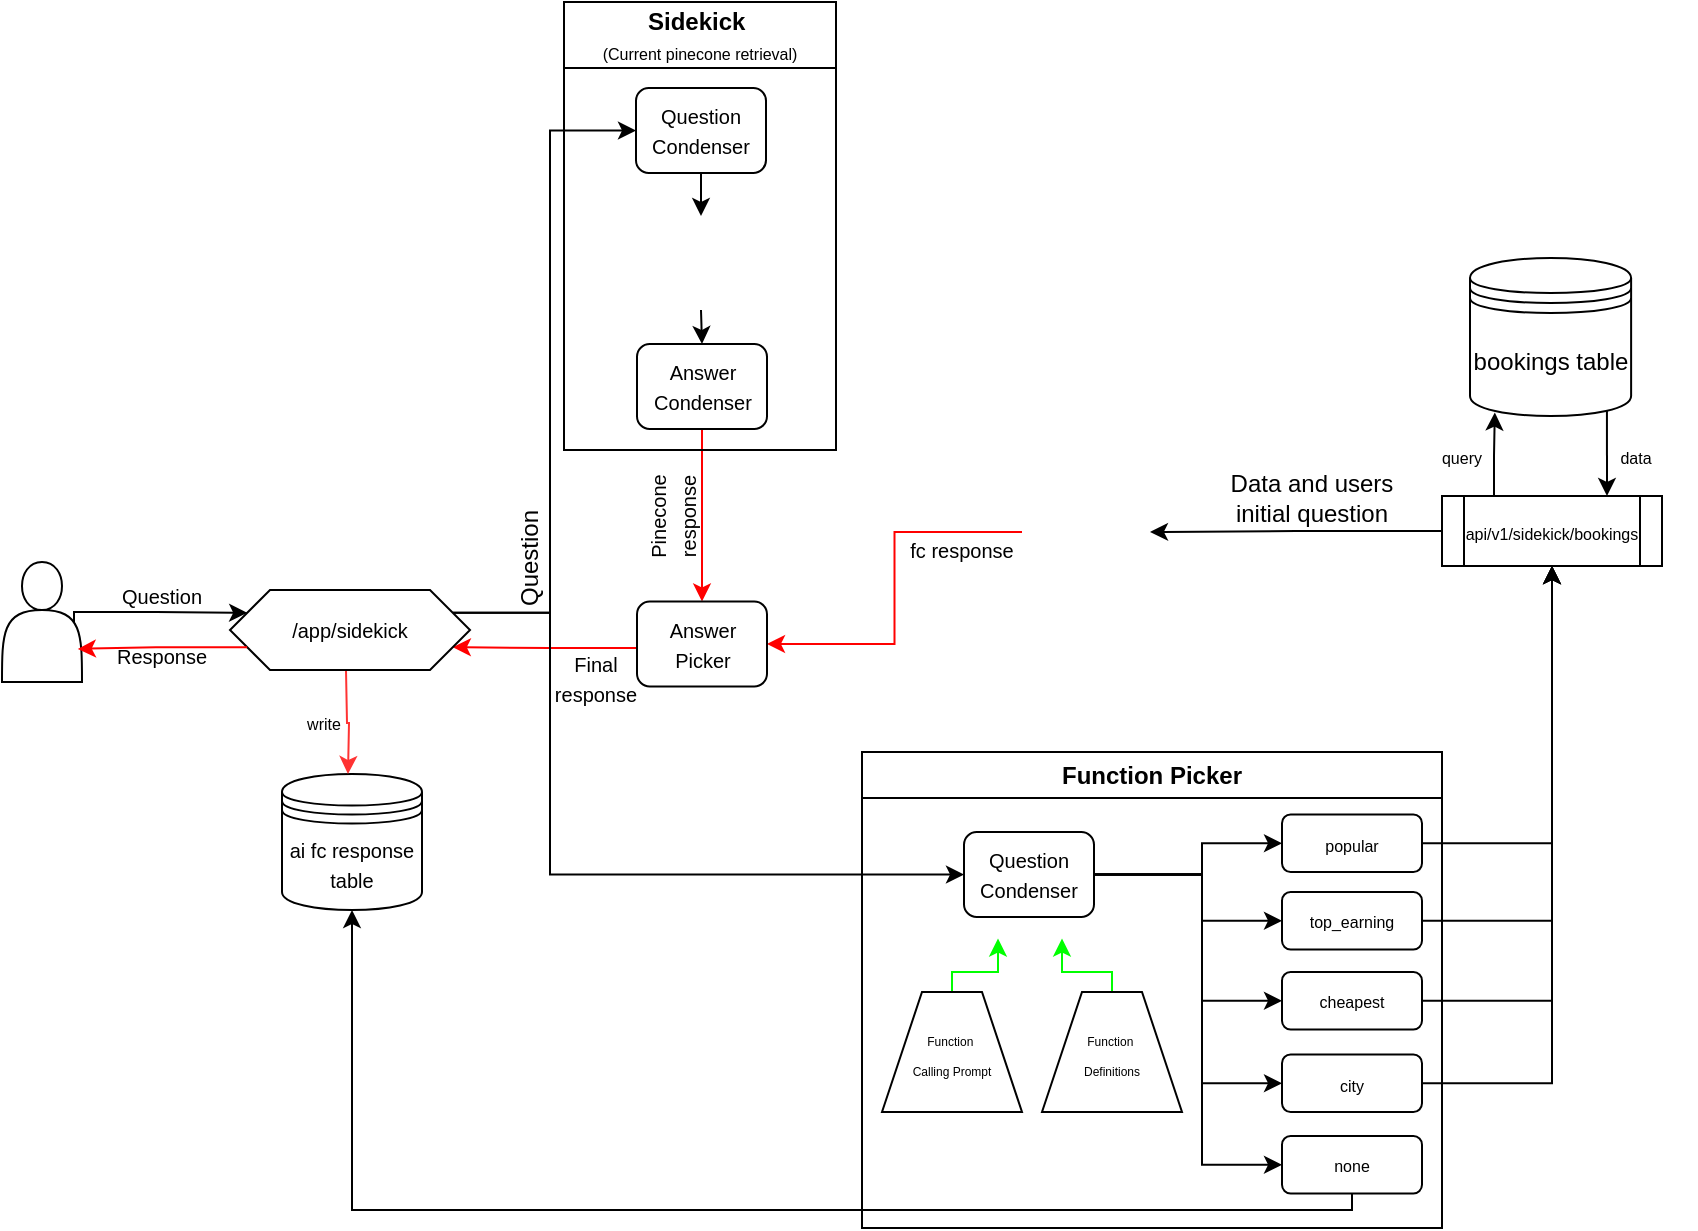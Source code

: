 <mxfile version="24.7.17">
  <diagram name="Page-1" id="4YmZyQZjIP5sQ3Si4yrQ">
    <mxGraphModel dx="1674" dy="795" grid="0" gridSize="10" guides="1" tooltips="1" connect="1" arrows="1" fold="1" page="1" pageScale="1" pageWidth="850" pageHeight="1100" math="0" shadow="0">
      <root>
        <mxCell id="0" />
        <mxCell id="1" parent="0" />
        <mxCell id="_e7MmEAMhu7DJjZbA9UY-112" style="edgeStyle=orthogonalEdgeStyle;rounded=0;orthogonalLoop=1;jettySize=auto;html=1;exitX=0.9;exitY=0.5;exitDx=0;exitDy=0;exitPerimeter=0;entryX=0;entryY=0.25;entryDx=0;entryDy=0;" parent="1" source="_e7MmEAMhu7DJjZbA9UY-1" target="_e7MmEAMhu7DJjZbA9UY-101" edge="1">
          <mxGeometry relative="1" as="geometry">
            <Array as="points">
              <mxPoint x="42" y="552" />
              <mxPoint x="83" y="552" />
            </Array>
          </mxGeometry>
        </mxCell>
        <mxCell id="_e7MmEAMhu7DJjZbA9UY-1" value="" style="shape=actor;whiteSpace=wrap;html=1;" parent="1" vertex="1">
          <mxGeometry x="6" y="527" width="40" height="60" as="geometry" />
        </mxCell>
        <mxCell id="_e7MmEAMhu7DJjZbA9UY-96" style="edgeStyle=orthogonalEdgeStyle;rounded=0;orthogonalLoop=1;jettySize=auto;html=1;exitX=0.5;exitY=1;exitDx=0;exitDy=0;entryX=0.5;entryY=0;entryDx=0;entryDy=0;strokeColor=#FF0000;" parent="1" source="bMyqdEgWcWK_Rs5ooFLy-15" target="_e7MmEAMhu7DJjZbA9UY-95" edge="1">
          <mxGeometry relative="1" as="geometry">
            <mxPoint x="356" y="470" as="sourcePoint" />
          </mxGeometry>
        </mxCell>
        <mxCell id="_e7MmEAMhu7DJjZbA9UY-41" style="edgeStyle=orthogonalEdgeStyle;rounded=0;orthogonalLoop=1;jettySize=auto;html=1;exitX=1;exitY=0.25;exitDx=0;exitDy=0;entryX=0;entryY=0.5;entryDx=0;entryDy=0;" parent="1" source="_e7MmEAMhu7DJjZbA9UY-101" target="bMyqdEgWcWK_Rs5ooFLy-11" edge="1">
          <mxGeometry relative="1" as="geometry">
            <mxPoint x="267.429" y="551.429" as="sourcePoint" />
            <Array as="points">
              <mxPoint x="280" y="552" />
              <mxPoint x="280" y="311" />
            </Array>
            <mxPoint x="296" y="440" as="targetPoint" />
          </mxGeometry>
        </mxCell>
        <mxCell id="_e7MmEAMhu7DJjZbA9UY-44" value="Question" style="text;html=1;align=center;verticalAlign=middle;whiteSpace=wrap;rounded=0;rotation=-90;" parent="1" vertex="1">
          <mxGeometry x="240" y="510" width="60" height="30" as="geometry" />
        </mxCell>
        <mxCell id="_e7MmEAMhu7DJjZbA9UY-45" value="&lt;font style=&quot;font-size: 10px;&quot;&gt;Pinecone response&lt;/font&gt;" style="text;html=1;align=center;verticalAlign=middle;whiteSpace=wrap;rounded=0;rotation=-90;" parent="1" vertex="1">
          <mxGeometry x="311" y="489" width="60" height="30" as="geometry" />
        </mxCell>
        <mxCell id="_e7MmEAMhu7DJjZbA9UY-54" value="Function Picker" style="swimlane;whiteSpace=wrap;html=1;" parent="1" vertex="1">
          <mxGeometry x="436" y="622" width="290" height="238" as="geometry" />
        </mxCell>
        <mxCell id="_e7MmEAMhu7DJjZbA9UY-65" style="edgeStyle=orthogonalEdgeStyle;rounded=0;orthogonalLoop=1;jettySize=auto;html=1;exitX=1;exitY=0.5;exitDx=0;exitDy=0;entryX=0;entryY=0.5;entryDx=0;entryDy=0;" parent="_e7MmEAMhu7DJjZbA9UY-54" target="_e7MmEAMhu7DJjZbA9UY-61" edge="1">
          <mxGeometry relative="1" as="geometry">
            <Array as="points">
              <mxPoint x="170" y="61" />
              <mxPoint x="170" y="46" />
            </Array>
            <mxPoint x="116" y="61.25" as="sourcePoint" />
          </mxGeometry>
        </mxCell>
        <mxCell id="_e7MmEAMhu7DJjZbA9UY-66" style="edgeStyle=orthogonalEdgeStyle;rounded=0;orthogonalLoop=1;jettySize=auto;html=1;exitX=1;exitY=0.5;exitDx=0;exitDy=0;entryX=0;entryY=0.5;entryDx=0;entryDy=0;" parent="_e7MmEAMhu7DJjZbA9UY-54" target="_e7MmEAMhu7DJjZbA9UY-62" edge="1">
          <mxGeometry relative="1" as="geometry">
            <Array as="points">
              <mxPoint x="170" y="61" />
              <mxPoint x="170" y="84" />
            </Array>
            <mxPoint x="116" y="61.25" as="sourcePoint" />
          </mxGeometry>
        </mxCell>
        <mxCell id="_e7MmEAMhu7DJjZbA9UY-67" style="edgeStyle=orthogonalEdgeStyle;rounded=0;orthogonalLoop=1;jettySize=auto;html=1;exitX=1;exitY=0.5;exitDx=0;exitDy=0;entryX=0;entryY=0.5;entryDx=0;entryDy=0;" parent="_e7MmEAMhu7DJjZbA9UY-54" target="_e7MmEAMhu7DJjZbA9UY-63" edge="1">
          <mxGeometry relative="1" as="geometry">
            <Array as="points">
              <mxPoint x="170" y="61" />
              <mxPoint x="170" y="124" />
            </Array>
            <mxPoint x="116" y="61.25" as="sourcePoint" />
          </mxGeometry>
        </mxCell>
        <mxCell id="_e7MmEAMhu7DJjZbA9UY-68" style="edgeStyle=orthogonalEdgeStyle;rounded=0;orthogonalLoop=1;jettySize=auto;html=1;exitX=1;exitY=0.5;exitDx=0;exitDy=0;entryX=0;entryY=0.5;entryDx=0;entryDy=0;" parent="_e7MmEAMhu7DJjZbA9UY-54" target="_e7MmEAMhu7DJjZbA9UY-64" edge="1">
          <mxGeometry relative="1" as="geometry">
            <Array as="points">
              <mxPoint x="170" y="61" />
              <mxPoint x="170" y="166" />
            </Array>
            <mxPoint x="116" y="61.25" as="sourcePoint" />
          </mxGeometry>
        </mxCell>
        <mxCell id="bMyqdEgWcWK_Rs5ooFLy-4" style="edgeStyle=orthogonalEdgeStyle;rounded=0;orthogonalLoop=1;jettySize=auto;html=1;exitX=1;exitY=0.5;exitDx=0;exitDy=0;entryX=0;entryY=0.5;entryDx=0;entryDy=0;" edge="1" parent="_e7MmEAMhu7DJjZbA9UY-54" target="bMyqdEgWcWK_Rs5ooFLy-2">
          <mxGeometry relative="1" as="geometry">
            <mxPoint x="116" y="61.25" as="sourcePoint" />
            <Array as="points">
              <mxPoint x="170" y="61" />
              <mxPoint x="170" y="206" />
            </Array>
          </mxGeometry>
        </mxCell>
        <mxCell id="_e7MmEAMhu7DJjZbA9UY-59" style="edgeStyle=orthogonalEdgeStyle;rounded=0;orthogonalLoop=1;jettySize=auto;html=1;entryX=0.25;entryY=1;entryDx=0;entryDy=0;exitX=0.5;exitY=0;exitDx=0;exitDy=0;strokeColor=#00FF00;" parent="_e7MmEAMhu7DJjZbA9UY-54" source="_e7MmEAMhu7DJjZbA9UY-57" edge="1">
          <mxGeometry relative="1" as="geometry">
            <Array as="points">
              <mxPoint x="45" y="110" />
              <mxPoint x="68" y="110" />
            </Array>
            <mxPoint x="68.0" y="93.25" as="targetPoint" />
          </mxGeometry>
        </mxCell>
        <mxCell id="_e7MmEAMhu7DJjZbA9UY-57" value="&lt;font style=&quot;font-size: 6px;&quot;&gt;Function&amp;nbsp;&lt;/font&gt;&lt;div&gt;&lt;font style=&quot;font-size: 6px;&quot;&gt;Calling Prompt&lt;/font&gt;&lt;/div&gt;" style="shape=trapezoid;perimeter=trapezoidPerimeter;whiteSpace=wrap;html=1;fixedSize=1;" parent="_e7MmEAMhu7DJjZbA9UY-54" vertex="1">
          <mxGeometry x="10" y="120" width="70" height="60" as="geometry" />
        </mxCell>
        <mxCell id="_e7MmEAMhu7DJjZbA9UY-60" style="edgeStyle=orthogonalEdgeStyle;rounded=0;orthogonalLoop=1;jettySize=auto;html=1;exitX=0.5;exitY=0;exitDx=0;exitDy=0;entryX=0.75;entryY=1;entryDx=0;entryDy=0;strokeColor=#00FF00;" parent="_e7MmEAMhu7DJjZbA9UY-54" source="_e7MmEAMhu7DJjZbA9UY-58" edge="1">
          <mxGeometry relative="1" as="geometry">
            <Array as="points">
              <mxPoint x="125" y="110" />
              <mxPoint x="100" y="110" />
            </Array>
            <mxPoint x="100" y="93.25" as="targetPoint" />
          </mxGeometry>
        </mxCell>
        <mxCell id="_e7MmEAMhu7DJjZbA9UY-58" value="&lt;font style=&quot;font-size: 6px;&quot;&gt;Function&amp;nbsp;&lt;/font&gt;&lt;div&gt;&lt;span style=&quot;font-size: 6px;&quot;&gt;Definitions&lt;/span&gt;&lt;/div&gt;" style="shape=trapezoid;perimeter=trapezoidPerimeter;whiteSpace=wrap;html=1;fixedSize=1;" parent="_e7MmEAMhu7DJjZbA9UY-54" vertex="1">
          <mxGeometry x="90" y="120" width="70" height="60" as="geometry" />
        </mxCell>
        <mxCell id="_e7MmEAMhu7DJjZbA9UY-61" value="&lt;font style=&quot;font-size: 8px;&quot;&gt;popular&lt;/font&gt;" style="rounded=1;whiteSpace=wrap;html=1;" parent="_e7MmEAMhu7DJjZbA9UY-54" vertex="1">
          <mxGeometry x="210" y="31.25" width="70" height="28.75" as="geometry" />
        </mxCell>
        <mxCell id="_e7MmEAMhu7DJjZbA9UY-62" value="&lt;span style=&quot;font-size: 8px;&quot;&gt;top_earning&lt;/span&gt;" style="rounded=1;whiteSpace=wrap;html=1;" parent="_e7MmEAMhu7DJjZbA9UY-54" vertex="1">
          <mxGeometry x="210" y="70" width="70" height="28.75" as="geometry" />
        </mxCell>
        <mxCell id="_e7MmEAMhu7DJjZbA9UY-63" value="&lt;span style=&quot;font-size: 8px;&quot;&gt;cheapest&lt;/span&gt;" style="rounded=1;whiteSpace=wrap;html=1;" parent="_e7MmEAMhu7DJjZbA9UY-54" vertex="1">
          <mxGeometry x="210" y="110" width="70" height="28.75" as="geometry" />
        </mxCell>
        <mxCell id="_e7MmEAMhu7DJjZbA9UY-64" value="&lt;span style=&quot;font-size: 8px;&quot;&gt;city&lt;/span&gt;" style="rounded=1;whiteSpace=wrap;html=1;" parent="_e7MmEAMhu7DJjZbA9UY-54" vertex="1">
          <mxGeometry x="210" y="151.25" width="70" height="28.75" as="geometry" />
        </mxCell>
        <mxCell id="bMyqdEgWcWK_Rs5ooFLy-2" value="&lt;span style=&quot;font-size: 8px;&quot;&gt;none&lt;/span&gt;" style="rounded=1;whiteSpace=wrap;html=1;" vertex="1" parent="_e7MmEAMhu7DJjZbA9UY-54">
          <mxGeometry x="210" y="192" width="70" height="28.75" as="geometry" />
        </mxCell>
        <mxCell id="bMyqdEgWcWK_Rs5ooFLy-21" value="" style="group" vertex="1" connectable="0" parent="_e7MmEAMhu7DJjZbA9UY-54">
          <mxGeometry x="51" y="40" width="65" height="42.5" as="geometry" />
        </mxCell>
        <mxCell id="_e7MmEAMhu7DJjZbA9UY-18" value="&lt;font style=&quot;font-size: 10px;&quot;&gt;Question Condenser&lt;/font&gt;" style="rounded=1;whiteSpace=wrap;html=1;" parent="bMyqdEgWcWK_Rs5ooFLy-21" vertex="1">
          <mxGeometry width="65" height="42.5" as="geometry" />
        </mxCell>
        <mxCell id="_e7MmEAMhu7DJjZbA9UY-92" value="" style="shape=image;verticalLabelPosition=bottom;labelBackgroundColor=default;verticalAlign=top;aspect=fixed;imageAspect=0;image=https://i.pinimg.com/originals/2a/62/c3/2a62c34e0d217a7aa14645ce114d84b3.png;" parent="bMyqdEgWcWK_Rs5ooFLy-21" vertex="1">
          <mxGeometry x="52" y="4" width="11" height="11" as="geometry" />
        </mxCell>
        <mxCell id="7BEfaPmj0rwIy7_m49lk-5" style="edgeStyle=orthogonalEdgeStyle;rounded=0;orthogonalLoop=1;jettySize=auto;html=1;exitX=0.85;exitY=0.95;exitDx=0;exitDy=0;exitPerimeter=0;entryX=0.75;entryY=0;entryDx=0;entryDy=0;" parent="1" source="_e7MmEAMhu7DJjZbA9UY-70" target="_e7MmEAMhu7DJjZbA9UY-72" edge="1">
          <mxGeometry relative="1" as="geometry" />
        </mxCell>
        <mxCell id="_e7MmEAMhu7DJjZbA9UY-70" value="bookings table" style="shape=datastore;whiteSpace=wrap;html=1;" parent="1" vertex="1">
          <mxGeometry x="740" y="375" width="80.56" height="79" as="geometry" />
        </mxCell>
        <mxCell id="_e7MmEAMhu7DJjZbA9UY-97" style="edgeStyle=orthogonalEdgeStyle;rounded=0;orthogonalLoop=1;jettySize=auto;html=1;exitX=0;exitY=0.5;exitDx=0;exitDy=0;entryX=1;entryY=0.5;entryDx=0;entryDy=0;strokeColor=#FF0000;" parent="1" source="_e7MmEAMhu7DJjZbA9UY-71" target="_e7MmEAMhu7DJjZbA9UY-95" edge="1">
          <mxGeometry relative="1" as="geometry" />
        </mxCell>
        <mxCell id="_e7MmEAMhu7DJjZbA9UY-71" value="" style="shape=image;verticalLabelPosition=bottom;labelBackgroundColor=default;verticalAlign=top;aspect=fixed;imageAspect=0;image=https://i.pinimg.com/originals/2a/62/c3/2a62c34e0d217a7aa14645ce114d84b3.png;" parent="1" vertex="1">
          <mxGeometry x="516" y="480" width="64" height="64" as="geometry" />
        </mxCell>
        <mxCell id="_e7MmEAMhu7DJjZbA9UY-89" style="edgeStyle=orthogonalEdgeStyle;rounded=0;orthogonalLoop=1;jettySize=auto;html=1;exitX=0;exitY=0.5;exitDx=0;exitDy=0;entryX=1;entryY=0.5;entryDx=0;entryDy=0;" parent="1" source="_e7MmEAMhu7DJjZbA9UY-72" target="_e7MmEAMhu7DJjZbA9UY-71" edge="1">
          <mxGeometry relative="1" as="geometry" />
        </mxCell>
        <mxCell id="7BEfaPmj0rwIy7_m49lk-4" style="edgeStyle=orthogonalEdgeStyle;rounded=0;orthogonalLoop=1;jettySize=auto;html=1;exitX=0.25;exitY=0;exitDx=0;exitDy=0;entryX=0.154;entryY=0.978;entryDx=0;entryDy=0;entryPerimeter=0;" parent="1" source="_e7MmEAMhu7DJjZbA9UY-72" target="_e7MmEAMhu7DJjZbA9UY-70" edge="1">
          <mxGeometry relative="1" as="geometry">
            <mxPoint x="753.42" y="461.16" as="targetPoint" />
            <Array as="points">
              <mxPoint x="752" y="494" />
              <mxPoint x="752" y="474" />
              <mxPoint x="752" y="474" />
            </Array>
          </mxGeometry>
        </mxCell>
        <mxCell id="_e7MmEAMhu7DJjZbA9UY-72" value="&lt;font style=&quot;font-size: 8px;&quot;&gt;api/v1/sidekick/bookings&lt;/font&gt;" style="shape=process;whiteSpace=wrap;html=1;backgroundOutline=1;" parent="1" vertex="1">
          <mxGeometry x="726" y="494" width="110" height="35" as="geometry" />
        </mxCell>
        <mxCell id="_e7MmEAMhu7DJjZbA9UY-73" style="edgeStyle=orthogonalEdgeStyle;rounded=0;orthogonalLoop=1;jettySize=auto;html=1;exitX=1;exitY=0.5;exitDx=0;exitDy=0;entryX=0.5;entryY=1;entryDx=0;entryDy=0;" parent="1" source="_e7MmEAMhu7DJjZbA9UY-61" target="_e7MmEAMhu7DJjZbA9UY-72" edge="1">
          <mxGeometry relative="1" as="geometry" />
        </mxCell>
        <mxCell id="_e7MmEAMhu7DJjZbA9UY-76" style="edgeStyle=orthogonalEdgeStyle;rounded=0;orthogonalLoop=1;jettySize=auto;html=1;exitX=1;exitY=0.5;exitDx=0;exitDy=0;entryX=0.5;entryY=1;entryDx=0;entryDy=0;" parent="1" source="_e7MmEAMhu7DJjZbA9UY-62" target="_e7MmEAMhu7DJjZbA9UY-72" edge="1">
          <mxGeometry relative="1" as="geometry" />
        </mxCell>
        <mxCell id="_e7MmEAMhu7DJjZbA9UY-77" style="edgeStyle=orthogonalEdgeStyle;rounded=0;orthogonalLoop=1;jettySize=auto;html=1;exitX=1;exitY=0.5;exitDx=0;exitDy=0;entryX=0.5;entryY=1;entryDx=0;entryDy=0;" parent="1" source="_e7MmEAMhu7DJjZbA9UY-63" target="_e7MmEAMhu7DJjZbA9UY-72" edge="1">
          <mxGeometry relative="1" as="geometry">
            <mxPoint x="786" y="590" as="targetPoint" />
          </mxGeometry>
        </mxCell>
        <mxCell id="_e7MmEAMhu7DJjZbA9UY-78" style="edgeStyle=orthogonalEdgeStyle;rounded=0;orthogonalLoop=1;jettySize=auto;html=1;exitX=1;exitY=0.5;exitDx=0;exitDy=0;entryX=0.5;entryY=1;entryDx=0;entryDy=0;" parent="1" source="_e7MmEAMhu7DJjZbA9UY-64" target="_e7MmEAMhu7DJjZbA9UY-72" edge="1">
          <mxGeometry relative="1" as="geometry" />
        </mxCell>
        <mxCell id="_e7MmEAMhu7DJjZbA9UY-81" value="&lt;font style=&quot;font-size: 8px;&quot;&gt;query&lt;/font&gt;" style="text;html=1;align=center;verticalAlign=middle;whiteSpace=wrap;rounded=0;rotation=0;" parent="1" vertex="1">
          <mxGeometry x="706" y="459" width="60" height="30" as="geometry" />
        </mxCell>
        <mxCell id="_e7MmEAMhu7DJjZbA9UY-82" value="&lt;font style=&quot;font-size: 8px;&quot;&gt;data&lt;/font&gt;" style="text;html=1;align=center;verticalAlign=middle;whiteSpace=wrap;rounded=0;rotation=0;" parent="1" vertex="1">
          <mxGeometry x="793" y="459" width="60" height="30" as="geometry" />
        </mxCell>
        <mxCell id="_e7MmEAMhu7DJjZbA9UY-90" value="Data and users initial question" style="text;html=1;align=center;verticalAlign=middle;whiteSpace=wrap;rounded=0;" parent="1" vertex="1">
          <mxGeometry x="616" y="480" width="90" height="30" as="geometry" />
        </mxCell>
        <mxCell id="_e7MmEAMhu7DJjZbA9UY-91" value="&lt;font style=&quot;font-size: 10px;&quot;&gt;fc response&lt;/font&gt;" style="text;html=1;align=center;verticalAlign=middle;whiteSpace=wrap;rounded=0;rotation=0;" parent="1" vertex="1">
          <mxGeometry x="456" y="506" width="60" height="30" as="geometry" />
        </mxCell>
        <mxCell id="_e7MmEAMhu7DJjZbA9UY-99" value="" style="edgeStyle=orthogonalEdgeStyle;rounded=0;orthogonalLoop=1;jettySize=auto;html=1;entryX=1;entryY=0.75;entryDx=0;entryDy=0;strokeColor=#FF0000;" parent="1" source="_e7MmEAMhu7DJjZbA9UY-95" target="_e7MmEAMhu7DJjZbA9UY-101" edge="1">
          <mxGeometry relative="1" as="geometry">
            <mxPoint x="267.429" y="568.571" as="targetPoint" />
            <Array as="points">
              <mxPoint x="280" y="570" />
              <mxPoint x="280" y="570" />
            </Array>
          </mxGeometry>
        </mxCell>
        <mxCell id="_e7MmEAMhu7DJjZbA9UY-95" value="&lt;font style=&quot;font-size: 10px;&quot;&gt;Answer Picker&lt;/font&gt;" style="rounded=1;whiteSpace=wrap;html=1;" parent="1" vertex="1">
          <mxGeometry x="323.5" y="546.75" width="65" height="42.5" as="geometry" />
        </mxCell>
        <mxCell id="_e7MmEAMhu7DJjZbA9UY-24" value="&lt;font style=&quot;font-size: 10px;&quot;&gt;ai fc response table&lt;/font&gt;" style="shape=datastore;whiteSpace=wrap;html=1;" parent="1" vertex="1">
          <mxGeometry x="146" y="633" width="70" height="68" as="geometry" />
        </mxCell>
        <mxCell id="_e7MmEAMhu7DJjZbA9UY-109" style="edgeStyle=orthogonalEdgeStyle;rounded=0;orthogonalLoop=1;jettySize=auto;html=1;exitX=1;exitY=0.25;exitDx=0;exitDy=0;entryX=0;entryY=0.5;entryDx=0;entryDy=0;" parent="1" source="_e7MmEAMhu7DJjZbA9UY-101" target="_e7MmEAMhu7DJjZbA9UY-18" edge="1">
          <mxGeometry relative="1" as="geometry">
            <Array as="points">
              <mxPoint x="280" y="552" />
              <mxPoint x="280" y="683" />
            </Array>
          </mxGeometry>
        </mxCell>
        <mxCell id="bMyqdEgWcWK_Rs5ooFLy-6" style="edgeStyle=orthogonalEdgeStyle;rounded=0;orthogonalLoop=1;jettySize=auto;html=1;exitX=0.5;exitY=1;exitDx=0;exitDy=0;entryX=0.5;entryY=0;entryDx=0;entryDy=0;strokeColor=#FF3333;" edge="1" parent="1">
          <mxGeometry relative="1" as="geometry">
            <mxPoint x="178" y="581" as="sourcePoint" />
            <mxPoint x="179" y="633" as="targetPoint" />
          </mxGeometry>
        </mxCell>
        <mxCell id="_e7MmEAMhu7DJjZbA9UY-101" value="&lt;font style=&quot;font-size: 10px;&quot;&gt;/app/sidekick&lt;/font&gt;" style="shape=hexagon;perimeter=hexagonPerimeter2;whiteSpace=wrap;html=1;fixedSize=1;" parent="1" vertex="1">
          <mxGeometry x="120" y="541" width="120" height="40" as="geometry" />
        </mxCell>
        <mxCell id="_e7MmEAMhu7DJjZbA9UY-111" style="edgeStyle=orthogonalEdgeStyle;rounded=0;orthogonalLoop=1;jettySize=auto;html=1;exitX=0;exitY=0.75;exitDx=0;exitDy=0;entryX=0.948;entryY=0.724;entryDx=0;entryDy=0;entryPerimeter=0;strokeColor=#FF0000;" parent="1" source="_e7MmEAMhu7DJjZbA9UY-101" target="_e7MmEAMhu7DJjZbA9UY-1" edge="1">
          <mxGeometry relative="1" as="geometry" />
        </mxCell>
        <mxCell id="_e7MmEAMhu7DJjZbA9UY-113" value="&lt;font style=&quot;font-size: 8px;&quot;&gt;write&lt;/font&gt;" style="text;html=1;align=center;verticalAlign=middle;whiteSpace=wrap;rounded=0;rotation=0;" parent="1" vertex="1">
          <mxGeometry x="137" y="592" width="60" height="30" as="geometry" />
        </mxCell>
        <mxCell id="_e7MmEAMhu7DJjZbA9UY-114" value="&lt;font style=&quot;font-size: 10px;&quot;&gt;Question&lt;/font&gt;" style="text;html=1;align=center;verticalAlign=middle;whiteSpace=wrap;rounded=0;rotation=0;" parent="1" vertex="1">
          <mxGeometry x="56" y="529" width="60" height="30" as="geometry" />
        </mxCell>
        <mxCell id="_e7MmEAMhu7DJjZbA9UY-115" value="&lt;font style=&quot;font-size: 10px;&quot;&gt;Response&lt;/font&gt;" style="text;html=1;align=center;verticalAlign=middle;whiteSpace=wrap;rounded=0;rotation=0;" parent="1" vertex="1">
          <mxGeometry x="56" y="559.25" width="60" height="30" as="geometry" />
        </mxCell>
        <mxCell id="7BEfaPmj0rwIy7_m49lk-6" value="&lt;font style=&quot;font-size: 10px;&quot;&gt;Final response&lt;/font&gt;" style="text;html=1;align=center;verticalAlign=middle;whiteSpace=wrap;rounded=0;rotation=0;" parent="1" vertex="1">
          <mxGeometry x="273" y="570" width="60" height="30" as="geometry" />
        </mxCell>
        <mxCell id="bMyqdEgWcWK_Rs5ooFLy-7" style="edgeStyle=orthogonalEdgeStyle;rounded=0;orthogonalLoop=1;jettySize=auto;html=1;exitX=0.5;exitY=1;exitDx=0;exitDy=0;entryX=0.5;entryY=1;entryDx=0;entryDy=0;" edge="1" parent="1" source="bMyqdEgWcWK_Rs5ooFLy-2" target="_e7MmEAMhu7DJjZbA9UY-24">
          <mxGeometry relative="1" as="geometry">
            <Array as="points">
              <mxPoint x="681" y="851" />
              <mxPoint x="181" y="851" />
            </Array>
          </mxGeometry>
        </mxCell>
        <mxCell id="bMyqdEgWcWK_Rs5ooFLy-9" value="Sidekick&amp;nbsp;&lt;div&gt;&lt;span style=&quot;font-size: 8px; font-weight: 400;&quot;&gt;(Current pinecone retrieval)&lt;/span&gt;&lt;/div&gt;" style="swimlane;whiteSpace=wrap;html=1;startSize=33;" vertex="1" parent="1">
          <mxGeometry x="287" y="247" width="136" height="224" as="geometry" />
        </mxCell>
        <mxCell id="bMyqdEgWcWK_Rs5ooFLy-20" style="edgeStyle=orthogonalEdgeStyle;rounded=0;orthogonalLoop=1;jettySize=auto;html=1;exitX=0.5;exitY=1;exitDx=0;exitDy=0;entryX=0.5;entryY=0;entryDx=0;entryDy=0;" edge="1" parent="bMyqdEgWcWK_Rs5ooFLy-9" source="bMyqdEgWcWK_Rs5ooFLy-10" target="bMyqdEgWcWK_Rs5ooFLy-15">
          <mxGeometry relative="1" as="geometry" />
        </mxCell>
        <mxCell id="bMyqdEgWcWK_Rs5ooFLy-10" value="" style="shape=image;verticalLabelPosition=bottom;labelBackgroundColor=default;verticalAlign=top;aspect=fixed;imageAspect=0;image=https://i.pinimg.com/originals/2a/62/c3/2a62c34e0d217a7aa14645ce114d84b3.png;" vertex="1" parent="bMyqdEgWcWK_Rs5ooFLy-9">
          <mxGeometry x="45" y="107" width="47" height="47" as="geometry" />
        </mxCell>
        <mxCell id="bMyqdEgWcWK_Rs5ooFLy-17" style="edgeStyle=orthogonalEdgeStyle;rounded=0;orthogonalLoop=1;jettySize=auto;html=1;exitX=0.5;exitY=1;exitDx=0;exitDy=0;entryX=0.5;entryY=0;entryDx=0;entryDy=0;" edge="1" parent="bMyqdEgWcWK_Rs5ooFLy-9" source="bMyqdEgWcWK_Rs5ooFLy-11" target="bMyqdEgWcWK_Rs5ooFLy-10">
          <mxGeometry relative="1" as="geometry" />
        </mxCell>
        <mxCell id="bMyqdEgWcWK_Rs5ooFLy-11" value="&lt;font style=&quot;font-size: 10px;&quot;&gt;Question Condenser&lt;/font&gt;" style="rounded=1;whiteSpace=wrap;html=1;" vertex="1" parent="bMyqdEgWcWK_Rs5ooFLy-9">
          <mxGeometry x="36" y="43" width="65" height="42.5" as="geometry" />
        </mxCell>
        <mxCell id="bMyqdEgWcWK_Rs5ooFLy-13" value="" style="shape=image;verticalLabelPosition=bottom;labelBackgroundColor=default;verticalAlign=top;aspect=fixed;imageAspect=0;image=https://i.pinimg.com/originals/2a/62/c3/2a62c34e0d217a7aa14645ce114d84b3.png;" vertex="1" parent="bMyqdEgWcWK_Rs5ooFLy-9">
          <mxGeometry x="87" y="46" width="11" height="11" as="geometry" />
        </mxCell>
        <mxCell id="bMyqdEgWcWK_Rs5ooFLy-15" value="&lt;font style=&quot;font-size: 10px;&quot;&gt;Answer Condenser&lt;/font&gt;" style="rounded=1;whiteSpace=wrap;html=1;" vertex="1" parent="bMyqdEgWcWK_Rs5ooFLy-9">
          <mxGeometry x="36.5" y="171" width="65" height="42.5" as="geometry" />
        </mxCell>
        <mxCell id="bMyqdEgWcWK_Rs5ooFLy-16" value="" style="shape=image;verticalLabelPosition=bottom;labelBackgroundColor=default;verticalAlign=top;aspect=fixed;imageAspect=0;image=https://i.pinimg.com/originals/2a/62/c3/2a62c34e0d217a7aa14645ce114d84b3.png;" vertex="1" parent="bMyqdEgWcWK_Rs5ooFLy-9">
          <mxGeometry x="87" y="173" width="11" height="11" as="geometry" />
        </mxCell>
      </root>
    </mxGraphModel>
  </diagram>
</mxfile>
